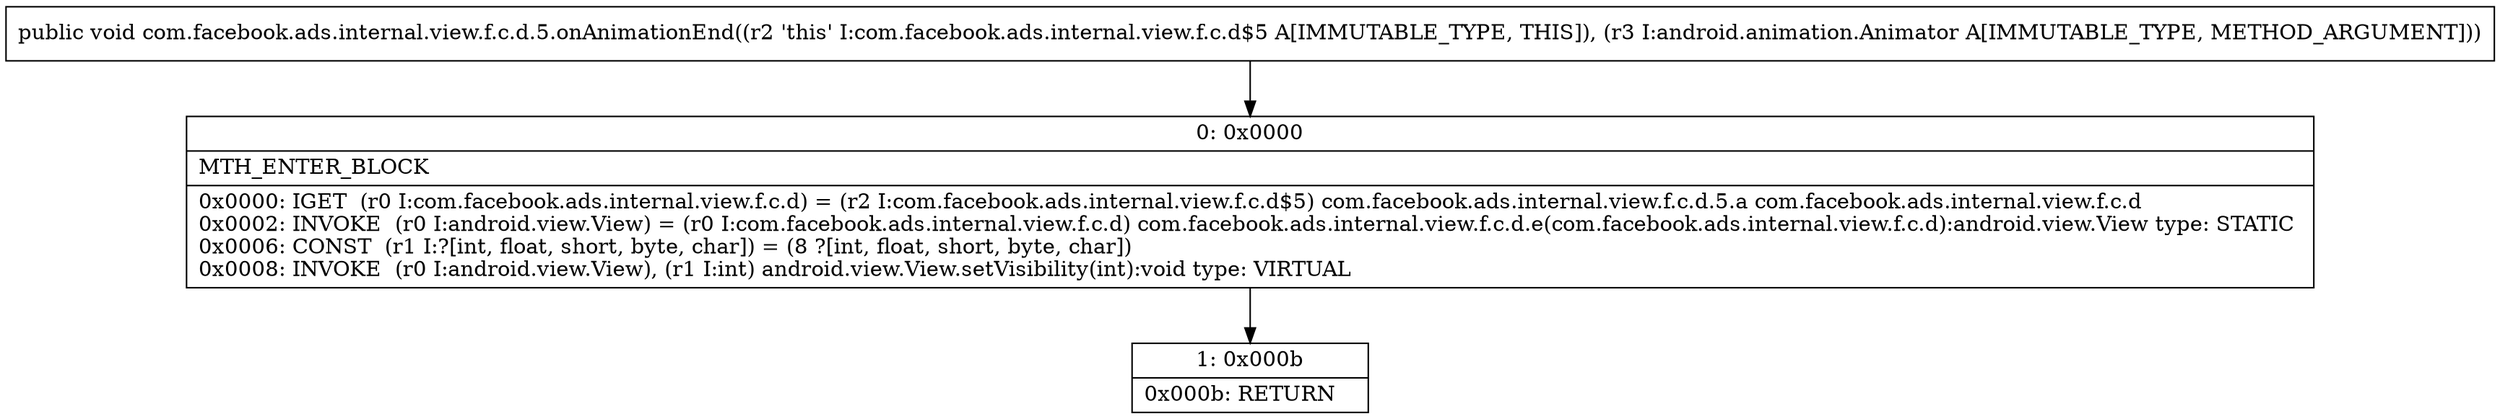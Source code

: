 digraph "CFG forcom.facebook.ads.internal.view.f.c.d.5.onAnimationEnd(Landroid\/animation\/Animator;)V" {
Node_0 [shape=record,label="{0\:\ 0x0000|MTH_ENTER_BLOCK\l|0x0000: IGET  (r0 I:com.facebook.ads.internal.view.f.c.d) = (r2 I:com.facebook.ads.internal.view.f.c.d$5) com.facebook.ads.internal.view.f.c.d.5.a com.facebook.ads.internal.view.f.c.d \l0x0002: INVOKE  (r0 I:android.view.View) = (r0 I:com.facebook.ads.internal.view.f.c.d) com.facebook.ads.internal.view.f.c.d.e(com.facebook.ads.internal.view.f.c.d):android.view.View type: STATIC \l0x0006: CONST  (r1 I:?[int, float, short, byte, char]) = (8 ?[int, float, short, byte, char]) \l0x0008: INVOKE  (r0 I:android.view.View), (r1 I:int) android.view.View.setVisibility(int):void type: VIRTUAL \l}"];
Node_1 [shape=record,label="{1\:\ 0x000b|0x000b: RETURN   \l}"];
MethodNode[shape=record,label="{public void com.facebook.ads.internal.view.f.c.d.5.onAnimationEnd((r2 'this' I:com.facebook.ads.internal.view.f.c.d$5 A[IMMUTABLE_TYPE, THIS]), (r3 I:android.animation.Animator A[IMMUTABLE_TYPE, METHOD_ARGUMENT])) }"];
MethodNode -> Node_0;
Node_0 -> Node_1;
}

